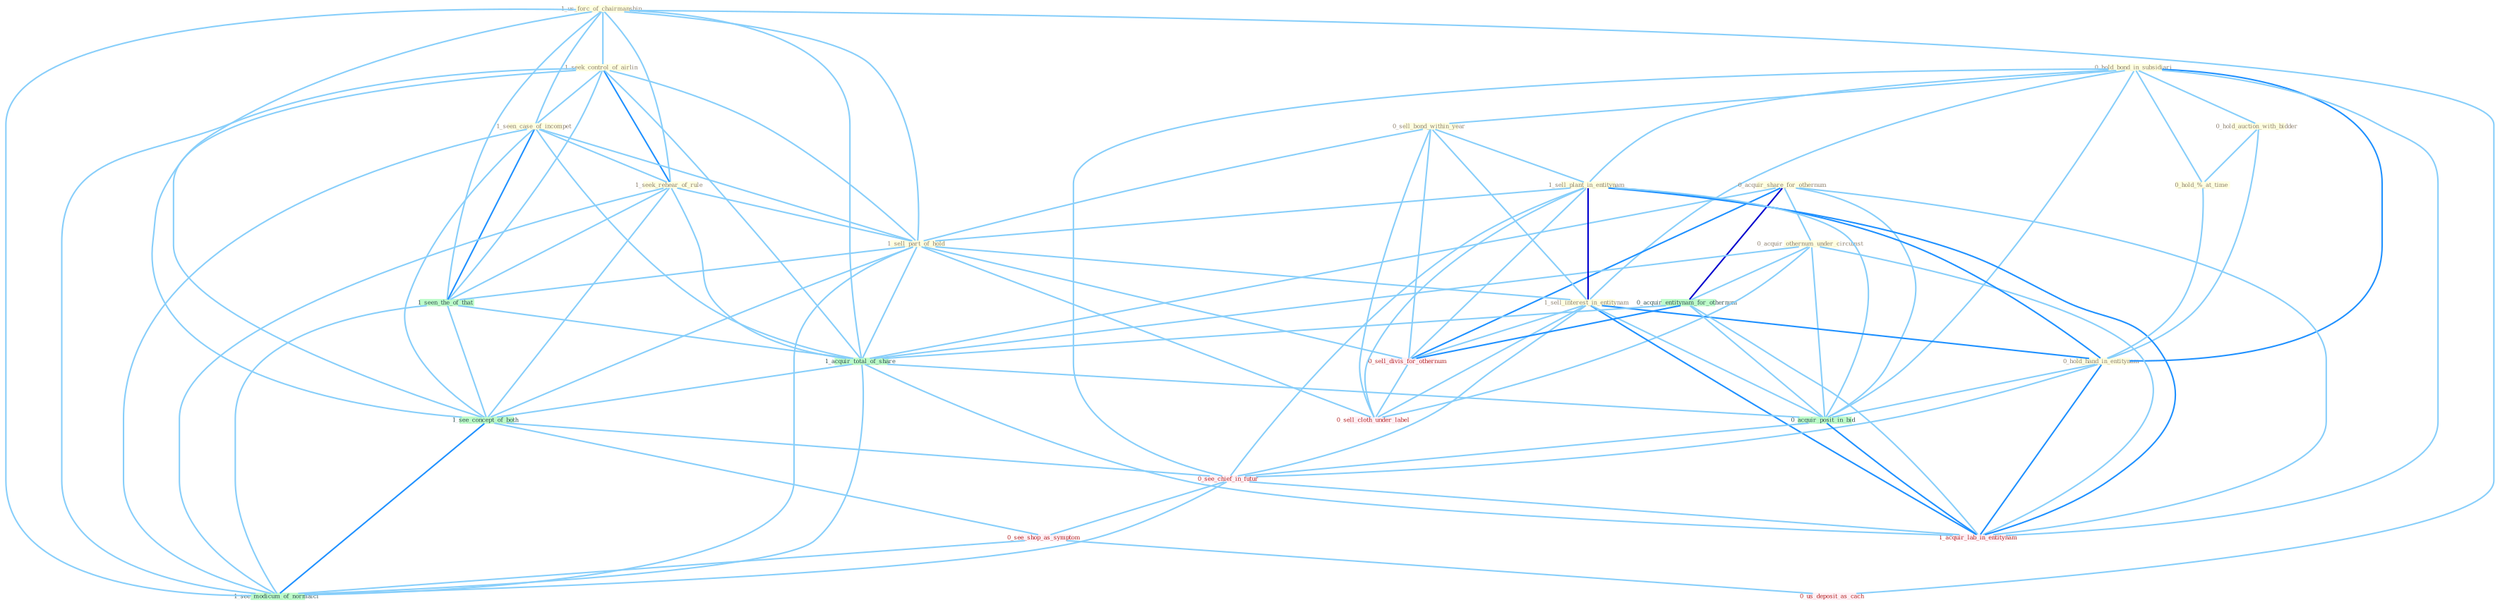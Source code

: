 Graph G{ 
    node
    [shape=polygon,style=filled,width=.5,height=.06,color="#BDFCC9",fixedsize=true,fontsize=4,
    fontcolor="#2f4f4f"];
    {node
    [color="#ffffe0", fontcolor="#8b7d6b"] "1_us_forc_of_chairmanship " "0_hold_bond_in_subsidiari " "0_acquir_share_for_othernum " "0_sell_bond_within_year " "0_acquir_othernum_under_circumst " "0_hold_auction_with_bidder " "1_seek_control_of_airlin " "1_seen_case_of_incompet " "1_sell_plant_in_entitynam " "1_seek_rehear_of_rule " "1_sell_part_of_hold " "0_hold_%_at_time " "1_sell_interest_in_entitynam " "0_hold_hand_in_entitynam "}
{node [color="#fff0f5", fontcolor="#b22222"] "0_sell_divis_for_othernum " "0_sell_cloth_under_label " "0_see_chief_in_futur " "0_see_shop_as_symptom " "1_acquir_lab_in_entitynam " "0_us_deposit_as_cach "}
edge [color="#B0E2FF"];

	"1_us_forc_of_chairmanship " -- "1_seek_control_of_airlin " [w="1", color="#87cefa" ];
	"1_us_forc_of_chairmanship " -- "1_seen_case_of_incompet " [w="1", color="#87cefa" ];
	"1_us_forc_of_chairmanship " -- "1_seek_rehear_of_rule " [w="1", color="#87cefa" ];
	"1_us_forc_of_chairmanship " -- "1_sell_part_of_hold " [w="1", color="#87cefa" ];
	"1_us_forc_of_chairmanship " -- "1_seen_the_of_that " [w="1", color="#87cefa" ];
	"1_us_forc_of_chairmanship " -- "1_acquir_total_of_share " [w="1", color="#87cefa" ];
	"1_us_forc_of_chairmanship " -- "1_see_concept_of_both " [w="1", color="#87cefa" ];
	"1_us_forc_of_chairmanship " -- "0_us_deposit_as_cach " [w="1", color="#87cefa" ];
	"1_us_forc_of_chairmanship " -- "1_see_modicum_of_normalci " [w="1", color="#87cefa" ];
	"0_hold_bond_in_subsidiari " -- "0_sell_bond_within_year " [w="1", color="#87cefa" ];
	"0_hold_bond_in_subsidiari " -- "0_hold_auction_with_bidder " [w="1", color="#87cefa" ];
	"0_hold_bond_in_subsidiari " -- "1_sell_plant_in_entitynam " [w="1", color="#87cefa" ];
	"0_hold_bond_in_subsidiari " -- "0_hold_%_at_time " [w="1", color="#87cefa" ];
	"0_hold_bond_in_subsidiari " -- "1_sell_interest_in_entitynam " [w="1", color="#87cefa" ];
	"0_hold_bond_in_subsidiari " -- "0_hold_hand_in_entitynam " [w="2", color="#1e90ff" , len=0.8];
	"0_hold_bond_in_subsidiari " -- "0_acquir_posit_in_bid " [w="1", color="#87cefa" ];
	"0_hold_bond_in_subsidiari " -- "0_see_chief_in_futur " [w="1", color="#87cefa" ];
	"0_hold_bond_in_subsidiari " -- "1_acquir_lab_in_entitynam " [w="1", color="#87cefa" ];
	"0_acquir_share_for_othernum " -- "0_acquir_othernum_under_circumst " [w="1", color="#87cefa" ];
	"0_acquir_share_for_othernum " -- "0_acquir_entitynam_for_othernum " [w="3", color="#0000cd" , len=0.6];
	"0_acquir_share_for_othernum " -- "0_sell_divis_for_othernum " [w="2", color="#1e90ff" , len=0.8];
	"0_acquir_share_for_othernum " -- "1_acquir_total_of_share " [w="1", color="#87cefa" ];
	"0_acquir_share_for_othernum " -- "0_acquir_posit_in_bid " [w="1", color="#87cefa" ];
	"0_acquir_share_for_othernum " -- "1_acquir_lab_in_entitynam " [w="1", color="#87cefa" ];
	"0_sell_bond_within_year " -- "1_sell_plant_in_entitynam " [w="1", color="#87cefa" ];
	"0_sell_bond_within_year " -- "1_sell_part_of_hold " [w="1", color="#87cefa" ];
	"0_sell_bond_within_year " -- "1_sell_interest_in_entitynam " [w="1", color="#87cefa" ];
	"0_sell_bond_within_year " -- "0_sell_divis_for_othernum " [w="1", color="#87cefa" ];
	"0_sell_bond_within_year " -- "0_sell_cloth_under_label " [w="1", color="#87cefa" ];
	"0_acquir_othernum_under_circumst " -- "0_acquir_entitynam_for_othernum " [w="1", color="#87cefa" ];
	"0_acquir_othernum_under_circumst " -- "1_acquir_total_of_share " [w="1", color="#87cefa" ];
	"0_acquir_othernum_under_circumst " -- "0_sell_cloth_under_label " [w="1", color="#87cefa" ];
	"0_acquir_othernum_under_circumst " -- "0_acquir_posit_in_bid " [w="1", color="#87cefa" ];
	"0_acquir_othernum_under_circumst " -- "1_acquir_lab_in_entitynam " [w="1", color="#87cefa" ];
	"0_hold_auction_with_bidder " -- "0_hold_%_at_time " [w="1", color="#87cefa" ];
	"0_hold_auction_with_bidder " -- "0_hold_hand_in_entitynam " [w="1", color="#87cefa" ];
	"1_seek_control_of_airlin " -- "1_seen_case_of_incompet " [w="1", color="#87cefa" ];
	"1_seek_control_of_airlin " -- "1_seek_rehear_of_rule " [w="2", color="#1e90ff" , len=0.8];
	"1_seek_control_of_airlin " -- "1_sell_part_of_hold " [w="1", color="#87cefa" ];
	"1_seek_control_of_airlin " -- "1_seen_the_of_that " [w="1", color="#87cefa" ];
	"1_seek_control_of_airlin " -- "1_acquir_total_of_share " [w="1", color="#87cefa" ];
	"1_seek_control_of_airlin " -- "1_see_concept_of_both " [w="1", color="#87cefa" ];
	"1_seek_control_of_airlin " -- "1_see_modicum_of_normalci " [w="1", color="#87cefa" ];
	"1_seen_case_of_incompet " -- "1_seek_rehear_of_rule " [w="1", color="#87cefa" ];
	"1_seen_case_of_incompet " -- "1_sell_part_of_hold " [w="1", color="#87cefa" ];
	"1_seen_case_of_incompet " -- "1_seen_the_of_that " [w="2", color="#1e90ff" , len=0.8];
	"1_seen_case_of_incompet " -- "1_acquir_total_of_share " [w="1", color="#87cefa" ];
	"1_seen_case_of_incompet " -- "1_see_concept_of_both " [w="1", color="#87cefa" ];
	"1_seen_case_of_incompet " -- "1_see_modicum_of_normalci " [w="1", color="#87cefa" ];
	"1_sell_plant_in_entitynam " -- "1_sell_part_of_hold " [w="1", color="#87cefa" ];
	"1_sell_plant_in_entitynam " -- "1_sell_interest_in_entitynam " [w="3", color="#0000cd" , len=0.6];
	"1_sell_plant_in_entitynam " -- "0_hold_hand_in_entitynam " [w="2", color="#1e90ff" , len=0.8];
	"1_sell_plant_in_entitynam " -- "0_sell_divis_for_othernum " [w="1", color="#87cefa" ];
	"1_sell_plant_in_entitynam " -- "0_sell_cloth_under_label " [w="1", color="#87cefa" ];
	"1_sell_plant_in_entitynam " -- "0_acquir_posit_in_bid " [w="1", color="#87cefa" ];
	"1_sell_plant_in_entitynam " -- "0_see_chief_in_futur " [w="1", color="#87cefa" ];
	"1_sell_plant_in_entitynam " -- "1_acquir_lab_in_entitynam " [w="2", color="#1e90ff" , len=0.8];
	"1_seek_rehear_of_rule " -- "1_sell_part_of_hold " [w="1", color="#87cefa" ];
	"1_seek_rehear_of_rule " -- "1_seen_the_of_that " [w="1", color="#87cefa" ];
	"1_seek_rehear_of_rule " -- "1_acquir_total_of_share " [w="1", color="#87cefa" ];
	"1_seek_rehear_of_rule " -- "1_see_concept_of_both " [w="1", color="#87cefa" ];
	"1_seek_rehear_of_rule " -- "1_see_modicum_of_normalci " [w="1", color="#87cefa" ];
	"1_sell_part_of_hold " -- "1_sell_interest_in_entitynam " [w="1", color="#87cefa" ];
	"1_sell_part_of_hold " -- "1_seen_the_of_that " [w="1", color="#87cefa" ];
	"1_sell_part_of_hold " -- "0_sell_divis_for_othernum " [w="1", color="#87cefa" ];
	"1_sell_part_of_hold " -- "1_acquir_total_of_share " [w="1", color="#87cefa" ];
	"1_sell_part_of_hold " -- "0_sell_cloth_under_label " [w="1", color="#87cefa" ];
	"1_sell_part_of_hold " -- "1_see_concept_of_both " [w="1", color="#87cefa" ];
	"1_sell_part_of_hold " -- "1_see_modicum_of_normalci " [w="1", color="#87cefa" ];
	"0_hold_%_at_time " -- "0_hold_hand_in_entitynam " [w="1", color="#87cefa" ];
	"1_sell_interest_in_entitynam " -- "0_hold_hand_in_entitynam " [w="2", color="#1e90ff" , len=0.8];
	"1_sell_interest_in_entitynam " -- "0_sell_divis_for_othernum " [w="1", color="#87cefa" ];
	"1_sell_interest_in_entitynam " -- "0_sell_cloth_under_label " [w="1", color="#87cefa" ];
	"1_sell_interest_in_entitynam " -- "0_acquir_posit_in_bid " [w="1", color="#87cefa" ];
	"1_sell_interest_in_entitynam " -- "0_see_chief_in_futur " [w="1", color="#87cefa" ];
	"1_sell_interest_in_entitynam " -- "1_acquir_lab_in_entitynam " [w="2", color="#1e90ff" , len=0.8];
	"0_hold_hand_in_entitynam " -- "0_acquir_posit_in_bid " [w="1", color="#87cefa" ];
	"0_hold_hand_in_entitynam " -- "0_see_chief_in_futur " [w="1", color="#87cefa" ];
	"0_hold_hand_in_entitynam " -- "1_acquir_lab_in_entitynam " [w="2", color="#1e90ff" , len=0.8];
	"0_acquir_entitynam_for_othernum " -- "0_sell_divis_for_othernum " [w="2", color="#1e90ff" , len=0.8];
	"0_acquir_entitynam_for_othernum " -- "1_acquir_total_of_share " [w="1", color="#87cefa" ];
	"0_acquir_entitynam_for_othernum " -- "0_acquir_posit_in_bid " [w="1", color="#87cefa" ];
	"0_acquir_entitynam_for_othernum " -- "1_acquir_lab_in_entitynam " [w="1", color="#87cefa" ];
	"1_seen_the_of_that " -- "1_acquir_total_of_share " [w="1", color="#87cefa" ];
	"1_seen_the_of_that " -- "1_see_concept_of_both " [w="1", color="#87cefa" ];
	"1_seen_the_of_that " -- "1_see_modicum_of_normalci " [w="1", color="#87cefa" ];
	"0_sell_divis_for_othernum " -- "0_sell_cloth_under_label " [w="1", color="#87cefa" ];
	"1_acquir_total_of_share " -- "0_acquir_posit_in_bid " [w="1", color="#87cefa" ];
	"1_acquir_total_of_share " -- "1_see_concept_of_both " [w="1", color="#87cefa" ];
	"1_acquir_total_of_share " -- "1_acquir_lab_in_entitynam " [w="1", color="#87cefa" ];
	"1_acquir_total_of_share " -- "1_see_modicum_of_normalci " [w="1", color="#87cefa" ];
	"0_acquir_posit_in_bid " -- "0_see_chief_in_futur " [w="1", color="#87cefa" ];
	"0_acquir_posit_in_bid " -- "1_acquir_lab_in_entitynam " [w="2", color="#1e90ff" , len=0.8];
	"1_see_concept_of_both " -- "0_see_chief_in_futur " [w="1", color="#87cefa" ];
	"1_see_concept_of_both " -- "0_see_shop_as_symptom " [w="1", color="#87cefa" ];
	"1_see_concept_of_both " -- "1_see_modicum_of_normalci " [w="2", color="#1e90ff" , len=0.8];
	"0_see_chief_in_futur " -- "0_see_shop_as_symptom " [w="1", color="#87cefa" ];
	"0_see_chief_in_futur " -- "1_acquir_lab_in_entitynam " [w="1", color="#87cefa" ];
	"0_see_chief_in_futur " -- "1_see_modicum_of_normalci " [w="1", color="#87cefa" ];
	"0_see_shop_as_symptom " -- "0_us_deposit_as_cach " [w="1", color="#87cefa" ];
	"0_see_shop_as_symptom " -- "1_see_modicum_of_normalci " [w="1", color="#87cefa" ];
}